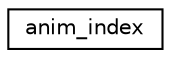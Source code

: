 digraph G
{
  edge [fontname="Helvetica",fontsize="10",labelfontname="Helvetica",labelfontsize="10"];
  node [fontname="Helvetica",fontsize="10",shape=record];
  rankdir=LR;
  Node1 [label="anim_index",height=0.2,width=0.4,color="black", fillcolor="white", style="filled",URL="$d9/dcd/structanim__index.html"];
}
